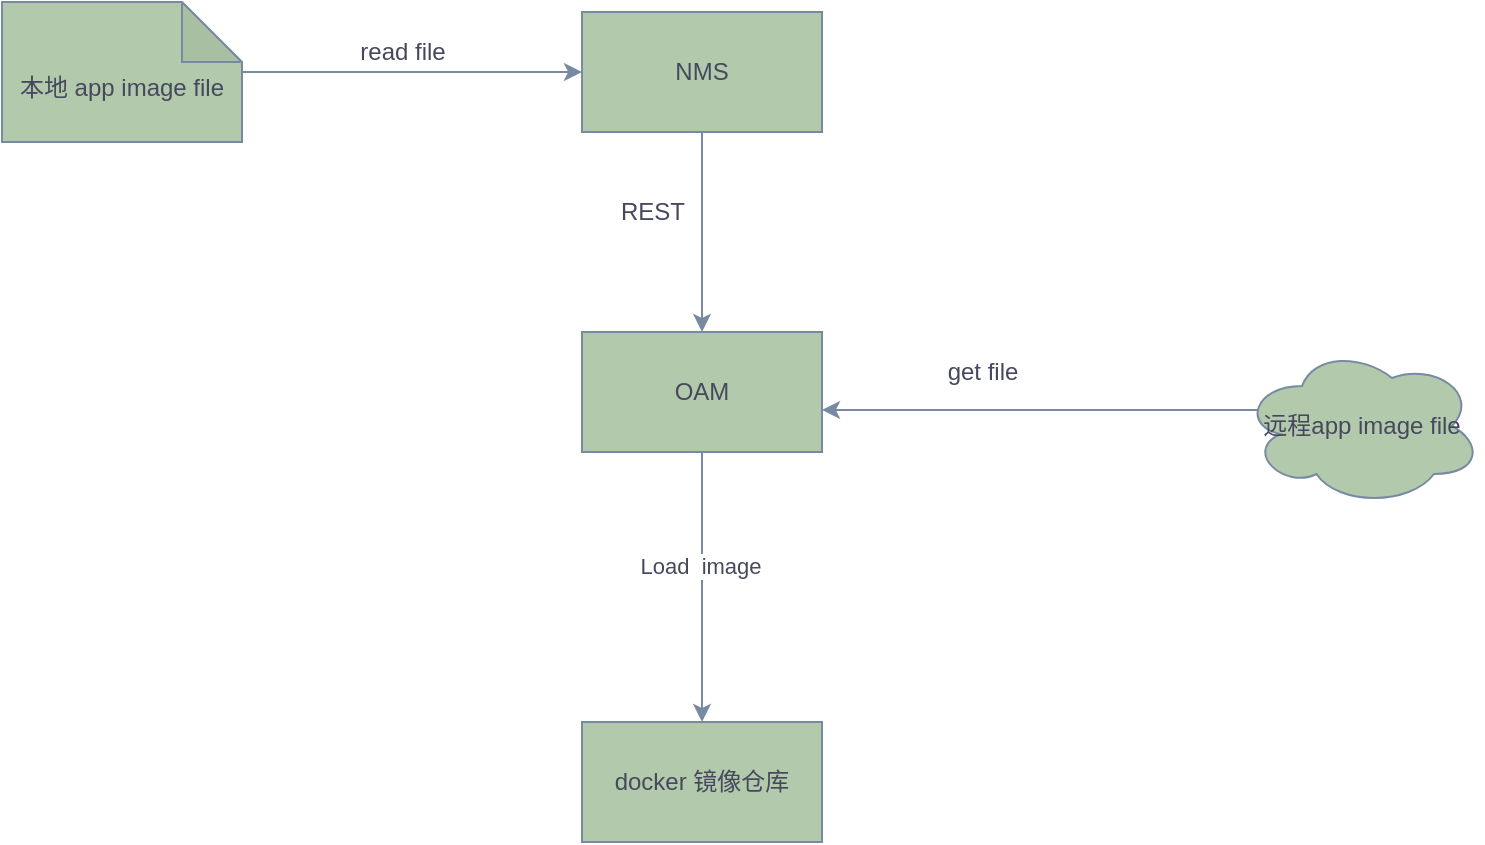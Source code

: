 <mxfile version="14.6.6" type="github">
  <diagram id="QAKaw4Z6TzE8q2vVJv9S" name="第 1 页">
    <mxGraphModel dx="1422" dy="727" grid="0" gridSize="10" guides="1" tooltips="1" connect="1" arrows="1" fold="1" page="1" pageScale="1" pageWidth="827" pageHeight="1169" math="0" shadow="0">
      <root>
        <mxCell id="0" />
        <mxCell id="1" parent="0" />
        <mxCell id="YYP-_yYNMkFUNIU2O1cb-13" style="edgeStyle=orthogonalEdgeStyle;rounded=0;orthogonalLoop=1;jettySize=auto;html=1;exitX=0.25;exitY=1;exitDx=0;exitDy=0;strokeColor=#788AA3;fontColor=#46495D;" edge="1" parent="1" source="YYP-_yYNMkFUNIU2O1cb-1" target="YYP-_yYNMkFUNIU2O1cb-4">
          <mxGeometry relative="1" as="geometry">
            <Array as="points">
              <mxPoint x="380" y="160" />
            </Array>
          </mxGeometry>
        </mxCell>
        <mxCell id="YYP-_yYNMkFUNIU2O1cb-1" value="NMS" style="rounded=0;whiteSpace=wrap;html=1;fillColor=#B2C9AB;strokeColor=#788AA3;fontColor=#46495D;" vertex="1" parent="1">
          <mxGeometry x="320" y="100" width="120" height="60" as="geometry" />
        </mxCell>
        <mxCell id="YYP-_yYNMkFUNIU2O1cb-16" style="edgeStyle=orthogonalEdgeStyle;rounded=0;orthogonalLoop=1;jettySize=auto;html=1;entryX=1;entryY=0.65;entryDx=0;entryDy=0;entryPerimeter=0;exitX=0.07;exitY=0.4;exitDx=0;exitDy=0;exitPerimeter=0;strokeColor=#788AA3;fontColor=#46495D;" edge="1" parent="1" source="YYP-_yYNMkFUNIU2O1cb-2" target="YYP-_yYNMkFUNIU2O1cb-4">
          <mxGeometry relative="1" as="geometry">
            <mxPoint x="430" y="300" as="targetPoint" />
          </mxGeometry>
        </mxCell>
        <mxCell id="YYP-_yYNMkFUNIU2O1cb-2" value="远程app image file" style="ellipse;shape=cloud;whiteSpace=wrap;html=1;fillColor=#B2C9AB;strokeColor=#788AA3;fontColor=#46495D;" vertex="1" parent="1">
          <mxGeometry x="650" y="267" width="120" height="80" as="geometry" />
        </mxCell>
        <mxCell id="YYP-_yYNMkFUNIU2O1cb-11" style="edgeStyle=orthogonalEdgeStyle;rounded=0;orthogonalLoop=1;jettySize=auto;html=1;entryX=0;entryY=0.5;entryDx=0;entryDy=0;strokeColor=#788AA3;fontColor=#46495D;" edge="1" parent="1" source="YYP-_yYNMkFUNIU2O1cb-3" target="YYP-_yYNMkFUNIU2O1cb-1">
          <mxGeometry relative="1" as="geometry" />
        </mxCell>
        <mxCell id="YYP-_yYNMkFUNIU2O1cb-3" value="&lt;span&gt;&lt;br&gt;本地 app image file&lt;/span&gt;" style="shape=note;whiteSpace=wrap;html=1;backgroundOutline=1;darkOpacity=0.05;fillColor=#B2C9AB;strokeColor=#788AA3;fontColor=#46495D;" vertex="1" parent="1">
          <mxGeometry x="30" y="95" width="120" height="70" as="geometry" />
        </mxCell>
        <mxCell id="YYP-_yYNMkFUNIU2O1cb-7" value="" style="edgeStyle=orthogonalEdgeStyle;rounded=0;orthogonalLoop=1;jettySize=auto;html=1;strokeColor=#788AA3;fontColor=#46495D;" edge="1" parent="1" source="YYP-_yYNMkFUNIU2O1cb-4" target="YYP-_yYNMkFUNIU2O1cb-6">
          <mxGeometry relative="1" as="geometry" />
        </mxCell>
        <mxCell id="YYP-_yYNMkFUNIU2O1cb-18" value="Load&amp;nbsp; image" style="edgeLabel;html=1;align=center;verticalAlign=middle;resizable=0;points=[];fontColor=#46495D;" vertex="1" connectable="0" parent="YYP-_yYNMkFUNIU2O1cb-7">
          <mxGeometry x="-0.156" y="-1" relative="1" as="geometry">
            <mxPoint as="offset" />
          </mxGeometry>
        </mxCell>
        <mxCell id="YYP-_yYNMkFUNIU2O1cb-4" value="OAM" style="rounded=0;whiteSpace=wrap;html=1;fillColor=#B2C9AB;strokeColor=#788AA3;fontColor=#46495D;" vertex="1" parent="1">
          <mxGeometry x="320" y="260" width="120" height="60" as="geometry" />
        </mxCell>
        <mxCell id="YYP-_yYNMkFUNIU2O1cb-6" value="docker 镜像仓库" style="whiteSpace=wrap;html=1;rounded=0;fillColor=#B2C9AB;strokeColor=#788AA3;fontColor=#46495D;" vertex="1" parent="1">
          <mxGeometry x="320" y="455" width="120" height="60" as="geometry" />
        </mxCell>
        <mxCell id="YYP-_yYNMkFUNIU2O1cb-12" value="read file" style="text;html=1;align=center;verticalAlign=middle;resizable=0;points=[];autosize=1;strokeColor=none;fontColor=#46495D;" vertex="1" parent="1">
          <mxGeometry x="200" y="110" width="60" height="20" as="geometry" />
        </mxCell>
        <mxCell id="YYP-_yYNMkFUNIU2O1cb-14" value="REST" style="text;html=1;align=center;verticalAlign=middle;resizable=0;points=[];autosize=1;strokeColor=none;fontColor=#46495D;" vertex="1" parent="1">
          <mxGeometry x="330" y="190" width="50" height="20" as="geometry" />
        </mxCell>
        <mxCell id="YYP-_yYNMkFUNIU2O1cb-17" value="get file" style="text;html=1;align=center;verticalAlign=middle;resizable=0;points=[];autosize=1;strokeColor=none;fontColor=#46495D;" vertex="1" parent="1">
          <mxGeometry x="495" y="270" width="50" height="20" as="geometry" />
        </mxCell>
      </root>
    </mxGraphModel>
  </diagram>
</mxfile>
